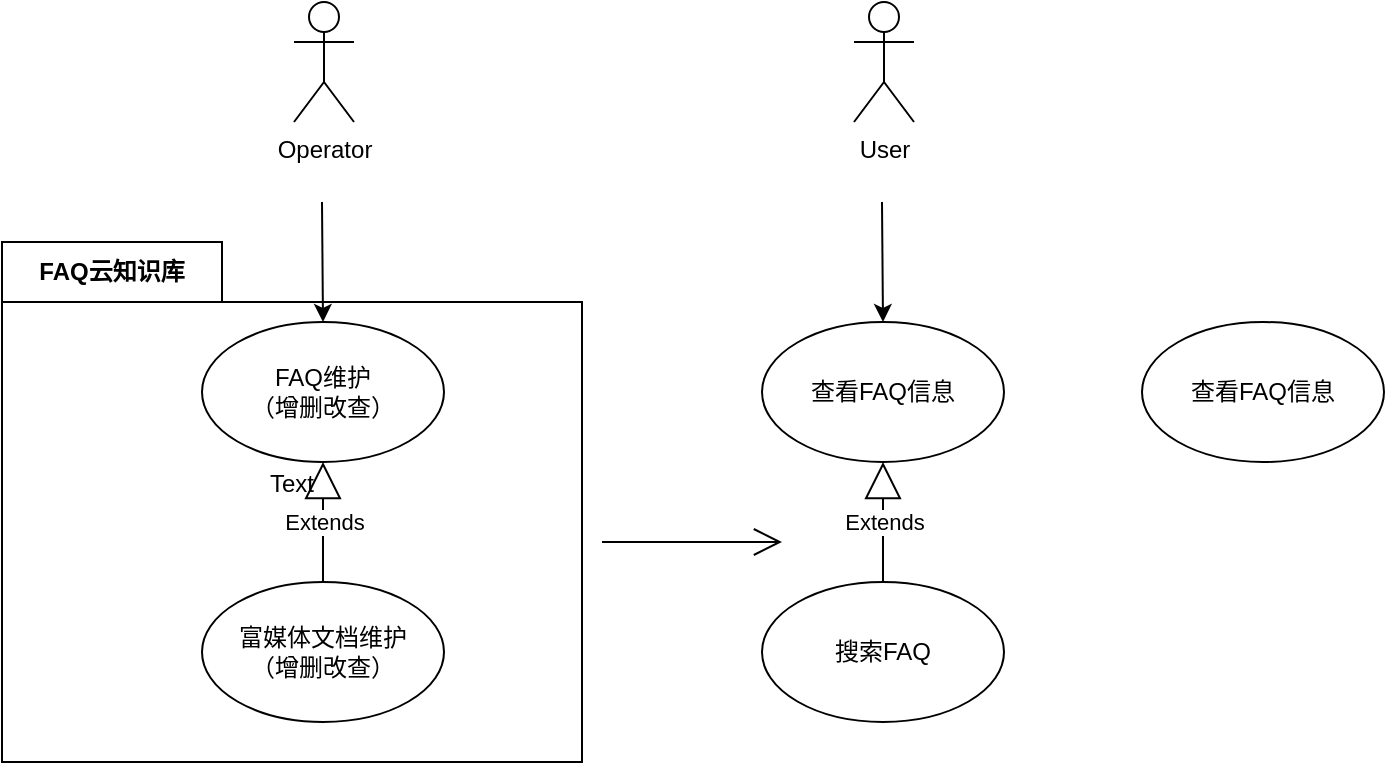 <mxfile version="24.0.7" type="github">
  <diagram name="第 1 页" id="6x4LvMagdbzSouyHg_lp">
    <mxGraphModel dx="946" dy="613" grid="1" gridSize="10" guides="1" tooltips="1" connect="1" arrows="1" fold="1" page="1" pageScale="1" pageWidth="827" pageHeight="1169" math="0" shadow="0">
      <root>
        <mxCell id="0" />
        <mxCell id="1" parent="0" />
        <mxCell id="KTRBiwCCIsHWIs7wHr18-30" value="FAQ云知识库" style="shape=folder;fontStyle=1;tabWidth=110;tabHeight=30;tabPosition=left;html=1;boundedLbl=1;labelInHeader=1;container=1;collapsible=0;whiteSpace=wrap;" vertex="1" parent="1">
          <mxGeometry y="320" width="290" height="260" as="geometry" />
        </mxCell>
        <mxCell id="KTRBiwCCIsHWIs7wHr18-31" value="Text" style="html=1;strokeColor=none;resizeWidth=1;resizeHeight=1;fillColor=none;part=1;connectable=0;allowArrows=0;deletable=0;whiteSpace=wrap;" vertex="1" parent="KTRBiwCCIsHWIs7wHr18-30">
          <mxGeometry width="290" height="182" relative="1" as="geometry">
            <mxPoint y="30" as="offset" />
          </mxGeometry>
        </mxCell>
        <mxCell id="KTRBiwCCIsHWIs7wHr18-1" value="Operator" style="shape=umlActor;verticalLabelPosition=bottom;verticalAlign=top;html=1;outlineConnect=0;" vertex="1" parent="1">
          <mxGeometry x="146" y="200" width="30" height="60" as="geometry" />
        </mxCell>
        <mxCell id="KTRBiwCCIsHWIs7wHr18-16" value="FAQ维护&lt;div&gt;（增删改查）&lt;/div&gt;" style="ellipse;whiteSpace=wrap;html=1;" vertex="1" parent="1">
          <mxGeometry x="100" y="360" width="121" height="70" as="geometry" />
        </mxCell>
        <mxCell id="KTRBiwCCIsHWIs7wHr18-18" value="富媒体文档维护&lt;div&gt;（增删改查）&lt;/div&gt;" style="ellipse;whiteSpace=wrap;html=1;" vertex="1" parent="1">
          <mxGeometry x="100" y="490" width="121" height="70" as="geometry" />
        </mxCell>
        <mxCell id="KTRBiwCCIsHWIs7wHr18-19" value="Extends" style="endArrow=block;endSize=16;endFill=0;html=1;rounded=0;entryX=0.5;entryY=1;entryDx=0;entryDy=0;exitX=0.5;exitY=0;exitDx=0;exitDy=0;" edge="1" parent="1" source="KTRBiwCCIsHWIs7wHr18-18" target="KTRBiwCCIsHWIs7wHr18-16">
          <mxGeometry width="160" relative="1" as="geometry">
            <mxPoint x="240" y="460" as="sourcePoint" />
            <mxPoint x="400" y="460" as="targetPoint" />
          </mxGeometry>
        </mxCell>
        <mxCell id="KTRBiwCCIsHWIs7wHr18-20" value="" style="endArrow=classic;html=1;rounded=0;entryX=0.5;entryY=0;entryDx=0;entryDy=0;" edge="1" parent="1" target="KTRBiwCCIsHWIs7wHr18-16">
          <mxGeometry width="50" height="50" relative="1" as="geometry">
            <mxPoint x="160" y="300" as="sourcePoint" />
            <mxPoint x="160" y="350" as="targetPoint" />
          </mxGeometry>
        </mxCell>
        <mxCell id="KTRBiwCCIsHWIs7wHr18-21" value="User" style="shape=umlActor;verticalLabelPosition=bottom;verticalAlign=top;html=1;outlineConnect=0;" vertex="1" parent="1">
          <mxGeometry x="426" y="200" width="30" height="60" as="geometry" />
        </mxCell>
        <mxCell id="KTRBiwCCIsHWIs7wHr18-22" value="查看FAQ信息" style="ellipse;whiteSpace=wrap;html=1;" vertex="1" parent="1">
          <mxGeometry x="380" y="360" width="121" height="70" as="geometry" />
        </mxCell>
        <mxCell id="KTRBiwCCIsHWIs7wHr18-23" value="搜索FAQ" style="ellipse;whiteSpace=wrap;html=1;" vertex="1" parent="1">
          <mxGeometry x="380" y="490" width="121" height="70" as="geometry" />
        </mxCell>
        <mxCell id="KTRBiwCCIsHWIs7wHr18-24" value="Extends" style="endArrow=block;endSize=16;endFill=0;html=1;rounded=0;entryX=0.5;entryY=1;entryDx=0;entryDy=0;exitX=0.5;exitY=0;exitDx=0;exitDy=0;" edge="1" source="KTRBiwCCIsHWIs7wHr18-23" target="KTRBiwCCIsHWIs7wHr18-22" parent="1">
          <mxGeometry width="160" relative="1" as="geometry">
            <mxPoint x="520" y="460" as="sourcePoint" />
            <mxPoint x="680" y="460" as="targetPoint" />
          </mxGeometry>
        </mxCell>
        <mxCell id="KTRBiwCCIsHWIs7wHr18-25" value="" style="endArrow=classic;html=1;rounded=0;entryX=0.5;entryY=0;entryDx=0;entryDy=0;" edge="1" target="KTRBiwCCIsHWIs7wHr18-22" parent="1">
          <mxGeometry width="50" height="50" relative="1" as="geometry">
            <mxPoint x="440" y="300" as="sourcePoint" />
            <mxPoint x="440" y="350" as="targetPoint" />
          </mxGeometry>
        </mxCell>
        <mxCell id="KTRBiwCCIsHWIs7wHr18-28" value="查看FAQ信息" style="ellipse;whiteSpace=wrap;html=1;" vertex="1" parent="1">
          <mxGeometry x="570" y="360" width="121" height="70" as="geometry" />
        </mxCell>
        <mxCell id="KTRBiwCCIsHWIs7wHr18-36" value="" style="endArrow=open;endFill=1;endSize=12;html=1;rounded=0;" edge="1" parent="1">
          <mxGeometry width="160" relative="1" as="geometry">
            <mxPoint x="300" y="470" as="sourcePoint" />
            <mxPoint x="390" y="470" as="targetPoint" />
          </mxGeometry>
        </mxCell>
      </root>
    </mxGraphModel>
  </diagram>
</mxfile>
